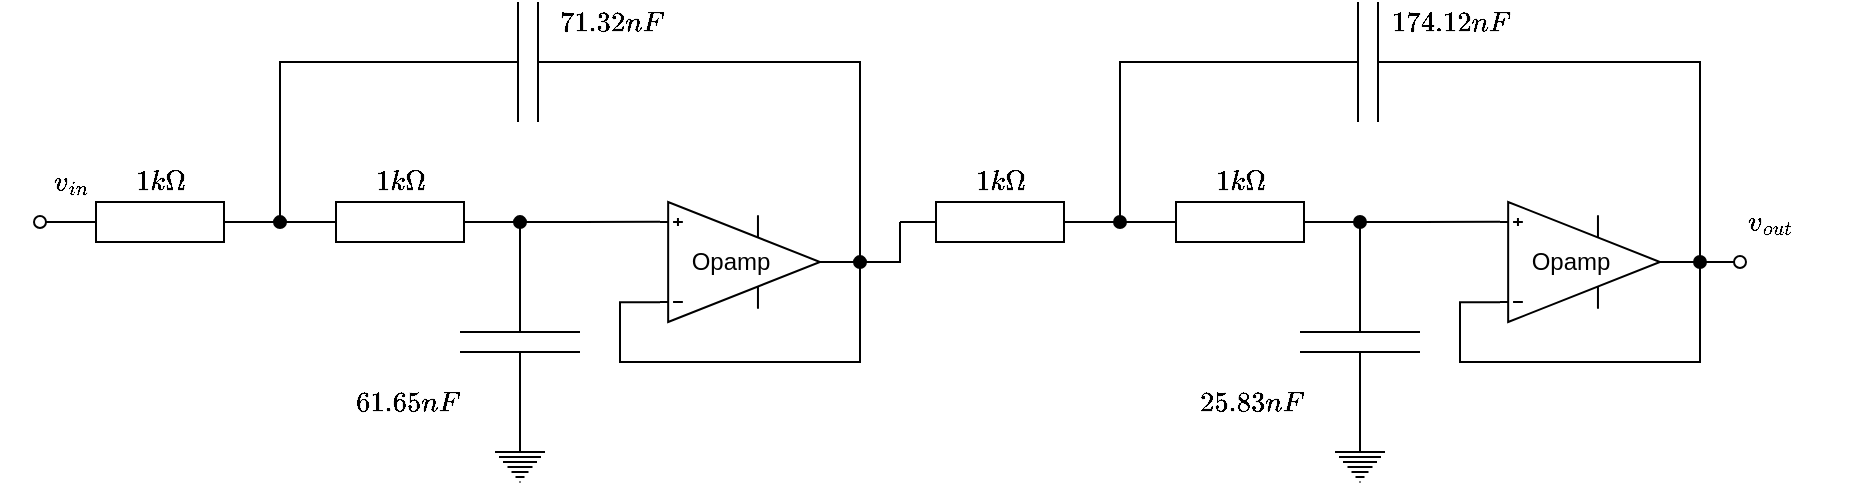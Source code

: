<mxfile version="19.0.1" type="device"><diagram id="lr040GZtfOvkUidSTt9G" name="Page-1"><mxGraphModel dx="981" dy="623" grid="1" gridSize="10" guides="1" tooltips="1" connect="1" arrows="1" fold="1" page="1" pageScale="1" pageWidth="827" pageHeight="1169" math="1" shadow="0"><root><mxCell id="0"/><mxCell id="1" parent="0"/><mxCell id="apHdXYkJ9q8-4_RsdfyQ-6" style="edgeStyle=orthogonalEdgeStyle;rounded=0;orthogonalLoop=1;jettySize=auto;html=1;exitX=1;exitY=0.5;exitDx=0;exitDy=0;exitPerimeter=0;entryX=0;entryY=0.5;entryDx=0;entryDy=0;entryPerimeter=0;endArrow=none;endFill=0;" edge="1" parent="1" source="apHdXYkJ9q8-4_RsdfyQ-1" target="apHdXYkJ9q8-4_RsdfyQ-2"><mxGeometry relative="1" as="geometry"/></mxCell><mxCell id="apHdXYkJ9q8-4_RsdfyQ-10" style="edgeStyle=orthogonalEdgeStyle;rounded=0;orthogonalLoop=1;jettySize=auto;html=1;exitX=1;exitY=0.5;exitDx=0;exitDy=0;exitPerimeter=0;entryX=1;entryY=0.5;entryDx=0;entryDy=0;entryPerimeter=0;endArrow=none;endFill=0;" edge="1" parent="1" source="apHdXYkJ9q8-4_RsdfyQ-1" target="apHdXYkJ9q8-4_RsdfyQ-5"><mxGeometry relative="1" as="geometry"><Array as="points"><mxPoint x="150" y="360"/><mxPoint x="150" y="280"/></Array></mxGeometry></mxCell><mxCell id="apHdXYkJ9q8-4_RsdfyQ-28" style="edgeStyle=orthogonalEdgeStyle;rounded=0;orthogonalLoop=1;jettySize=auto;html=1;exitX=0;exitY=0.5;exitDx=0;exitDy=0;exitPerimeter=0;endArrow=oval;endFill=0;" edge="1" parent="1" source="apHdXYkJ9q8-4_RsdfyQ-1"><mxGeometry relative="1" as="geometry"><mxPoint x="30" y="360" as="targetPoint"/></mxGeometry></mxCell><mxCell id="apHdXYkJ9q8-4_RsdfyQ-33" style="edgeStyle=orthogonalEdgeStyle;rounded=0;orthogonalLoop=1;jettySize=auto;html=1;exitX=1;exitY=0.5;exitDx=0;exitDy=0;exitPerimeter=0;endArrow=oval;endFill=1;" edge="1" parent="1" source="apHdXYkJ9q8-4_RsdfyQ-1"><mxGeometry relative="1" as="geometry"><mxPoint x="150.0" y="360.038" as="targetPoint"/></mxGeometry></mxCell><mxCell id="apHdXYkJ9q8-4_RsdfyQ-1" value="" style="pointerEvents=1;verticalLabelPosition=bottom;shadow=0;dashed=0;align=center;html=1;verticalAlign=top;shape=mxgraph.electrical.resistors.resistor_1;" vertex="1" parent="1"><mxGeometry x="40" y="350" width="100" height="20" as="geometry"/></mxCell><mxCell id="apHdXYkJ9q8-4_RsdfyQ-8" style="edgeStyle=orthogonalEdgeStyle;rounded=0;orthogonalLoop=1;jettySize=auto;html=1;exitX=1;exitY=0.5;exitDx=0;exitDy=0;exitPerimeter=0;entryX=0;entryY=0.5;entryDx=0;entryDy=0;entryPerimeter=0;endArrow=none;endFill=0;" edge="1" parent="1" source="apHdXYkJ9q8-4_RsdfyQ-2" target="apHdXYkJ9q8-4_RsdfyQ-3"><mxGeometry relative="1" as="geometry"/></mxCell><mxCell id="apHdXYkJ9q8-4_RsdfyQ-9" style="edgeStyle=orthogonalEdgeStyle;rounded=0;orthogonalLoop=1;jettySize=auto;html=1;exitX=1;exitY=0.5;exitDx=0;exitDy=0;exitPerimeter=0;entryX=0;entryY=0.835;entryDx=0;entryDy=0;entryPerimeter=0;endArrow=none;endFill=0;" edge="1" parent="1" source="apHdXYkJ9q8-4_RsdfyQ-2" target="apHdXYkJ9q8-4_RsdfyQ-4"><mxGeometry relative="1" as="geometry"/></mxCell><mxCell id="apHdXYkJ9q8-4_RsdfyQ-34" style="edgeStyle=orthogonalEdgeStyle;rounded=0;orthogonalLoop=1;jettySize=auto;html=1;exitX=1;exitY=0.5;exitDx=0;exitDy=0;exitPerimeter=0;endArrow=oval;endFill=1;" edge="1" parent="1" source="apHdXYkJ9q8-4_RsdfyQ-2"><mxGeometry relative="1" as="geometry"><mxPoint x="270" y="360.038" as="targetPoint"/></mxGeometry></mxCell><mxCell id="apHdXYkJ9q8-4_RsdfyQ-2" value="" style="pointerEvents=1;verticalLabelPosition=bottom;shadow=0;dashed=0;align=center;html=1;verticalAlign=top;shape=mxgraph.electrical.resistors.resistor_1;" vertex="1" parent="1"><mxGeometry x="160" y="350" width="100" height="20" as="geometry"/></mxCell><mxCell id="apHdXYkJ9q8-4_RsdfyQ-3" value="" style="pointerEvents=1;verticalLabelPosition=bottom;shadow=0;dashed=0;align=center;html=1;verticalAlign=top;shape=mxgraph.electrical.capacitors.capacitor_1;rotation=90;" vertex="1" parent="1"><mxGeometry x="220" y="390" width="100" height="60" as="geometry"/></mxCell><mxCell id="apHdXYkJ9q8-4_RsdfyQ-35" style="edgeStyle=orthogonalEdgeStyle;rounded=0;orthogonalLoop=1;jettySize=auto;html=1;exitX=1;exitY=0.5;exitDx=0;exitDy=0;exitPerimeter=0;endArrow=oval;endFill=1;" edge="1" parent="1" source="apHdXYkJ9q8-4_RsdfyQ-4"><mxGeometry relative="1" as="geometry"><mxPoint x="440" y="380.038" as="targetPoint"/></mxGeometry></mxCell><mxCell id="apHdXYkJ9q8-4_RsdfyQ-39" style="edgeStyle=orthogonalEdgeStyle;rounded=0;orthogonalLoop=1;jettySize=auto;html=1;exitX=1;exitY=0.5;exitDx=0;exitDy=0;exitPerimeter=0;entryX=0;entryY=0.5;entryDx=0;entryDy=0;entryPerimeter=0;endArrow=none;endFill=0;" edge="1" parent="1" source="apHdXYkJ9q8-4_RsdfyQ-4" target="apHdXYkJ9q8-4_RsdfyQ-17"><mxGeometry relative="1" as="geometry"><Array as="points"><mxPoint x="460" y="380"/></Array></mxGeometry></mxCell><mxCell id="apHdXYkJ9q8-4_RsdfyQ-4" value="" style="verticalLabelPosition=bottom;shadow=0;dashed=0;align=center;html=1;verticalAlign=top;shape=mxgraph.electrical.abstract.operational_amp_1;flipV=1;" vertex="1" parent="1"><mxGeometry x="340" y="350" width="80" height="60" as="geometry"/></mxCell><mxCell id="apHdXYkJ9q8-4_RsdfyQ-11" style="edgeStyle=orthogonalEdgeStyle;rounded=0;orthogonalLoop=1;jettySize=auto;html=1;exitX=0;exitY=0.5;exitDx=0;exitDy=0;exitPerimeter=0;entryX=1;entryY=0.5;entryDx=0;entryDy=0;entryPerimeter=0;endArrow=none;endFill=0;" edge="1" parent="1" source="apHdXYkJ9q8-4_RsdfyQ-5" target="apHdXYkJ9q8-4_RsdfyQ-4"><mxGeometry relative="1" as="geometry"><Array as="points"><mxPoint x="440" y="280"/><mxPoint x="440" y="380"/></Array></mxGeometry></mxCell><mxCell id="apHdXYkJ9q8-4_RsdfyQ-5" value="" style="pointerEvents=1;verticalLabelPosition=bottom;shadow=0;dashed=0;align=center;html=1;verticalAlign=top;shape=mxgraph.electrical.capacitors.capacitor_1;rotation=-180;" vertex="1" parent="1"><mxGeometry x="224" y="250" width="100" height="60" as="geometry"/></mxCell><mxCell id="apHdXYkJ9q8-4_RsdfyQ-12" style="edgeStyle=orthogonalEdgeStyle;rounded=0;orthogonalLoop=1;jettySize=auto;html=1;exitX=1;exitY=0.5;exitDx=0;exitDy=0;exitPerimeter=0;entryX=0;entryY=0.165;entryDx=0;entryDy=0;entryPerimeter=0;endArrow=none;endFill=0;" edge="1" parent="1" source="apHdXYkJ9q8-4_RsdfyQ-4" target="apHdXYkJ9q8-4_RsdfyQ-4"><mxGeometry relative="1" as="geometry"><Array as="points"><mxPoint x="440" y="380"/><mxPoint x="440" y="430"/><mxPoint x="320" y="430"/><mxPoint x="320" y="400"/></Array></mxGeometry></mxCell><mxCell id="apHdXYkJ9q8-4_RsdfyQ-14" style="edgeStyle=orthogonalEdgeStyle;rounded=0;orthogonalLoop=1;jettySize=auto;html=1;exitX=0.5;exitY=0;exitDx=0;exitDy=0;exitPerimeter=0;entryX=1;entryY=0.5;entryDx=0;entryDy=0;entryPerimeter=0;endArrow=none;endFill=0;" edge="1" parent="1" source="apHdXYkJ9q8-4_RsdfyQ-13" target="apHdXYkJ9q8-4_RsdfyQ-3"><mxGeometry relative="1" as="geometry"/></mxCell><mxCell id="apHdXYkJ9q8-4_RsdfyQ-13" value="" style="pointerEvents=1;verticalLabelPosition=bottom;shadow=0;dashed=0;align=center;html=1;verticalAlign=top;shape=mxgraph.electrical.signal_sources.protective_earth;" vertex="1" parent="1"><mxGeometry x="257.5" y="470" width="25" height="20" as="geometry"/></mxCell><mxCell id="apHdXYkJ9q8-4_RsdfyQ-15" style="edgeStyle=orthogonalEdgeStyle;rounded=0;orthogonalLoop=1;jettySize=auto;html=1;exitX=1;exitY=0.5;exitDx=0;exitDy=0;exitPerimeter=0;entryX=0;entryY=0.5;entryDx=0;entryDy=0;entryPerimeter=0;endArrow=none;endFill=0;" edge="1" parent="1" source="apHdXYkJ9q8-4_RsdfyQ-17" target="apHdXYkJ9q8-4_RsdfyQ-20"><mxGeometry relative="1" as="geometry"/></mxCell><mxCell id="apHdXYkJ9q8-4_RsdfyQ-16" style="edgeStyle=orthogonalEdgeStyle;rounded=0;orthogonalLoop=1;jettySize=auto;html=1;exitX=1;exitY=0.5;exitDx=0;exitDy=0;exitPerimeter=0;entryX=1;entryY=0.5;entryDx=0;entryDy=0;entryPerimeter=0;endArrow=none;endFill=0;" edge="1" parent="1" source="apHdXYkJ9q8-4_RsdfyQ-17" target="apHdXYkJ9q8-4_RsdfyQ-24"><mxGeometry relative="1" as="geometry"><Array as="points"><mxPoint x="570" y="360"/><mxPoint x="570" y="280"/></Array></mxGeometry></mxCell><mxCell id="apHdXYkJ9q8-4_RsdfyQ-36" style="edgeStyle=orthogonalEdgeStyle;rounded=0;orthogonalLoop=1;jettySize=auto;html=1;exitX=1;exitY=0.5;exitDx=0;exitDy=0;exitPerimeter=0;endArrow=oval;endFill=1;" edge="1" parent="1" source="apHdXYkJ9q8-4_RsdfyQ-17"><mxGeometry relative="1" as="geometry"><mxPoint x="570" y="360" as="targetPoint"/></mxGeometry></mxCell><mxCell id="apHdXYkJ9q8-4_RsdfyQ-17" value="" style="pointerEvents=1;verticalLabelPosition=bottom;shadow=0;dashed=0;align=center;html=1;verticalAlign=top;shape=mxgraph.electrical.resistors.resistor_1;" vertex="1" parent="1"><mxGeometry x="460" y="350" width="100" height="20" as="geometry"/></mxCell><mxCell id="apHdXYkJ9q8-4_RsdfyQ-18" style="edgeStyle=orthogonalEdgeStyle;rounded=0;orthogonalLoop=1;jettySize=auto;html=1;exitX=1;exitY=0.5;exitDx=0;exitDy=0;exitPerimeter=0;entryX=0;entryY=0.5;entryDx=0;entryDy=0;entryPerimeter=0;endArrow=none;endFill=0;" edge="1" parent="1" source="apHdXYkJ9q8-4_RsdfyQ-20" target="apHdXYkJ9q8-4_RsdfyQ-21"><mxGeometry relative="1" as="geometry"/></mxCell><mxCell id="apHdXYkJ9q8-4_RsdfyQ-19" style="edgeStyle=orthogonalEdgeStyle;rounded=0;orthogonalLoop=1;jettySize=auto;html=1;exitX=1;exitY=0.5;exitDx=0;exitDy=0;exitPerimeter=0;entryX=0;entryY=0.835;entryDx=0;entryDy=0;entryPerimeter=0;endArrow=none;endFill=0;" edge="1" parent="1" source="apHdXYkJ9q8-4_RsdfyQ-20" target="apHdXYkJ9q8-4_RsdfyQ-22"><mxGeometry relative="1" as="geometry"/></mxCell><mxCell id="apHdXYkJ9q8-4_RsdfyQ-37" style="edgeStyle=orthogonalEdgeStyle;rounded=0;orthogonalLoop=1;jettySize=auto;html=1;exitX=1;exitY=0.5;exitDx=0;exitDy=0;exitPerimeter=0;endArrow=oval;endFill=1;" edge="1" parent="1" source="apHdXYkJ9q8-4_RsdfyQ-20"><mxGeometry relative="1" as="geometry"><mxPoint x="690" y="360" as="targetPoint"/></mxGeometry></mxCell><mxCell id="apHdXYkJ9q8-4_RsdfyQ-20" value="" style="pointerEvents=1;verticalLabelPosition=bottom;shadow=0;dashed=0;align=center;html=1;verticalAlign=top;shape=mxgraph.electrical.resistors.resistor_1;" vertex="1" parent="1"><mxGeometry x="580" y="350" width="100" height="20" as="geometry"/></mxCell><mxCell id="apHdXYkJ9q8-4_RsdfyQ-21" value="" style="pointerEvents=1;verticalLabelPosition=bottom;shadow=0;dashed=0;align=center;html=1;verticalAlign=top;shape=mxgraph.electrical.capacitors.capacitor_1;rotation=90;" vertex="1" parent="1"><mxGeometry x="640" y="390" width="100" height="60" as="geometry"/></mxCell><mxCell id="apHdXYkJ9q8-4_RsdfyQ-29" style="edgeStyle=orthogonalEdgeStyle;rounded=0;orthogonalLoop=1;jettySize=auto;html=1;exitX=1;exitY=0.5;exitDx=0;exitDy=0;exitPerimeter=0;endArrow=oval;endFill=0;" edge="1" parent="1" source="apHdXYkJ9q8-4_RsdfyQ-22"><mxGeometry relative="1" as="geometry"><mxPoint x="880" y="380" as="targetPoint"/></mxGeometry></mxCell><mxCell id="apHdXYkJ9q8-4_RsdfyQ-38" style="edgeStyle=orthogonalEdgeStyle;rounded=0;orthogonalLoop=1;jettySize=auto;html=1;exitX=1;exitY=0.5;exitDx=0;exitDy=0;exitPerimeter=0;endArrow=oval;endFill=1;" edge="1" parent="1" source="apHdXYkJ9q8-4_RsdfyQ-22"><mxGeometry relative="1" as="geometry"><mxPoint x="860" y="380" as="targetPoint"/></mxGeometry></mxCell><mxCell id="apHdXYkJ9q8-4_RsdfyQ-22" value="" style="verticalLabelPosition=bottom;shadow=0;dashed=0;align=center;html=1;verticalAlign=top;shape=mxgraph.electrical.abstract.operational_amp_1;flipV=1;" vertex="1" parent="1"><mxGeometry x="760" y="350" width="80" height="60" as="geometry"/></mxCell><mxCell id="apHdXYkJ9q8-4_RsdfyQ-23" style="edgeStyle=orthogonalEdgeStyle;rounded=0;orthogonalLoop=1;jettySize=auto;html=1;exitX=0;exitY=0.5;exitDx=0;exitDy=0;exitPerimeter=0;entryX=1;entryY=0.5;entryDx=0;entryDy=0;entryPerimeter=0;endArrow=none;endFill=0;" edge="1" parent="1" source="apHdXYkJ9q8-4_RsdfyQ-24" target="apHdXYkJ9q8-4_RsdfyQ-22"><mxGeometry relative="1" as="geometry"><Array as="points"><mxPoint x="860" y="280"/><mxPoint x="860" y="380"/></Array></mxGeometry></mxCell><mxCell id="apHdXYkJ9q8-4_RsdfyQ-24" value="" style="pointerEvents=1;verticalLabelPosition=bottom;shadow=0;dashed=0;align=center;html=1;verticalAlign=top;shape=mxgraph.electrical.capacitors.capacitor_1;rotation=-180;" vertex="1" parent="1"><mxGeometry x="644" y="250" width="100" height="60" as="geometry"/></mxCell><mxCell id="apHdXYkJ9q8-4_RsdfyQ-25" style="edgeStyle=orthogonalEdgeStyle;rounded=0;orthogonalLoop=1;jettySize=auto;html=1;exitX=1;exitY=0.5;exitDx=0;exitDy=0;exitPerimeter=0;entryX=0;entryY=0.165;entryDx=0;entryDy=0;entryPerimeter=0;endArrow=none;endFill=0;" edge="1" parent="1" source="apHdXYkJ9q8-4_RsdfyQ-22" target="apHdXYkJ9q8-4_RsdfyQ-22"><mxGeometry relative="1" as="geometry"><Array as="points"><mxPoint x="860" y="380"/><mxPoint x="860" y="430"/><mxPoint x="740" y="430"/><mxPoint x="740" y="400"/></Array></mxGeometry></mxCell><mxCell id="apHdXYkJ9q8-4_RsdfyQ-26" style="edgeStyle=orthogonalEdgeStyle;rounded=0;orthogonalLoop=1;jettySize=auto;html=1;exitX=0.5;exitY=0;exitDx=0;exitDy=0;exitPerimeter=0;entryX=1;entryY=0.5;entryDx=0;entryDy=0;entryPerimeter=0;endArrow=none;endFill=0;" edge="1" parent="1" source="apHdXYkJ9q8-4_RsdfyQ-27" target="apHdXYkJ9q8-4_RsdfyQ-21"><mxGeometry relative="1" as="geometry"/></mxCell><mxCell id="apHdXYkJ9q8-4_RsdfyQ-27" value="" style="pointerEvents=1;verticalLabelPosition=bottom;shadow=0;dashed=0;align=center;html=1;verticalAlign=top;shape=mxgraph.electrical.signal_sources.protective_earth;" vertex="1" parent="1"><mxGeometry x="677.5" y="470" width="25" height="20" as="geometry"/></mxCell><mxCell id="apHdXYkJ9q8-4_RsdfyQ-40" value="Opamp" style="text;html=1;align=center;verticalAlign=middle;resizable=0;points=[];autosize=1;strokeColor=none;fillColor=none;" vertex="1" parent="1"><mxGeometry x="350" y="370" width="50" height="20" as="geometry"/></mxCell><mxCell id="apHdXYkJ9q8-4_RsdfyQ-41" value="Opamp" style="text;html=1;align=center;verticalAlign=middle;resizable=0;points=[];autosize=1;strokeColor=none;fillColor=none;" vertex="1" parent="1"><mxGeometry x="770" y="370" width="50" height="20" as="geometry"/></mxCell><mxCell id="apHdXYkJ9q8-4_RsdfyQ-48" value="$$v_{in}$$" style="text;html=1;align=center;verticalAlign=middle;resizable=0;points=[];autosize=1;strokeColor=none;fillColor=none;" vertex="1" parent="1"><mxGeometry x="10" y="330" width="70" height="20" as="geometry"/></mxCell><mxCell id="apHdXYkJ9q8-4_RsdfyQ-49" value="$$v_{out}$$" style="text;html=1;align=center;verticalAlign=middle;resizable=0;points=[];autosize=1;strokeColor=none;fillColor=none;" vertex="1" parent="1"><mxGeometry x="855" y="350" width="80" height="20" as="geometry"/></mxCell><mxCell id="apHdXYkJ9q8-4_RsdfyQ-50" value="$$1k\Omega$$" style="text;html=1;align=center;verticalAlign=middle;resizable=0;points=[];autosize=1;strokeColor=none;fillColor=none;" vertex="1" parent="1"><mxGeometry x="40" y="330" width="100" height="20" as="geometry"/></mxCell><mxCell id="apHdXYkJ9q8-4_RsdfyQ-51" value="$$1k\Omega$$" style="text;html=1;align=center;verticalAlign=middle;resizable=0;points=[];autosize=1;strokeColor=none;fillColor=none;" vertex="1" parent="1"><mxGeometry x="160" y="330" width="100" height="20" as="geometry"/></mxCell><mxCell id="apHdXYkJ9q8-4_RsdfyQ-52" value="$$1k\Omega$$" style="text;html=1;align=center;verticalAlign=middle;resizable=0;points=[];autosize=1;strokeColor=none;fillColor=none;" vertex="1" parent="1"><mxGeometry x="460" y="330" width="100" height="20" as="geometry"/></mxCell><mxCell id="apHdXYkJ9q8-4_RsdfyQ-53" value="$$1k\Omega$$" style="text;html=1;align=center;verticalAlign=middle;resizable=0;points=[];autosize=1;strokeColor=none;fillColor=none;" vertex="1" parent="1"><mxGeometry x="580" y="330" width="100" height="20" as="geometry"/></mxCell><mxCell id="apHdXYkJ9q8-4_RsdfyQ-54" value="$$61.65nF$$" style="text;html=1;align=center;verticalAlign=middle;resizable=0;points=[];autosize=1;strokeColor=none;fillColor=none;" vertex="1" parent="1"><mxGeometry x="167.5" y="440" width="90" height="20" as="geometry"/></mxCell><mxCell id="apHdXYkJ9q8-4_RsdfyQ-55" value="$$71.32nF$$" style="text;html=1;align=center;verticalAlign=middle;resizable=0;points=[];autosize=1;strokeColor=none;fillColor=none;" vertex="1" parent="1"><mxGeometry x="270" y="250" width="90" height="20" as="geometry"/></mxCell><mxCell id="apHdXYkJ9q8-4_RsdfyQ-56" value="$$174.12nF$$" style="text;html=1;align=center;verticalAlign=middle;resizable=0;points=[];autosize=1;strokeColor=none;fillColor=none;" vertex="1" parent="1"><mxGeometry x="690" y="250" width="90" height="20" as="geometry"/></mxCell><mxCell id="apHdXYkJ9q8-4_RsdfyQ-57" value="$$25.83nF$$" style="text;html=1;align=center;verticalAlign=middle;resizable=0;points=[];autosize=1;strokeColor=none;fillColor=none;" vertex="1" parent="1"><mxGeometry x="590" y="440" width="90" height="20" as="geometry"/></mxCell></root></mxGraphModel></diagram></mxfile>